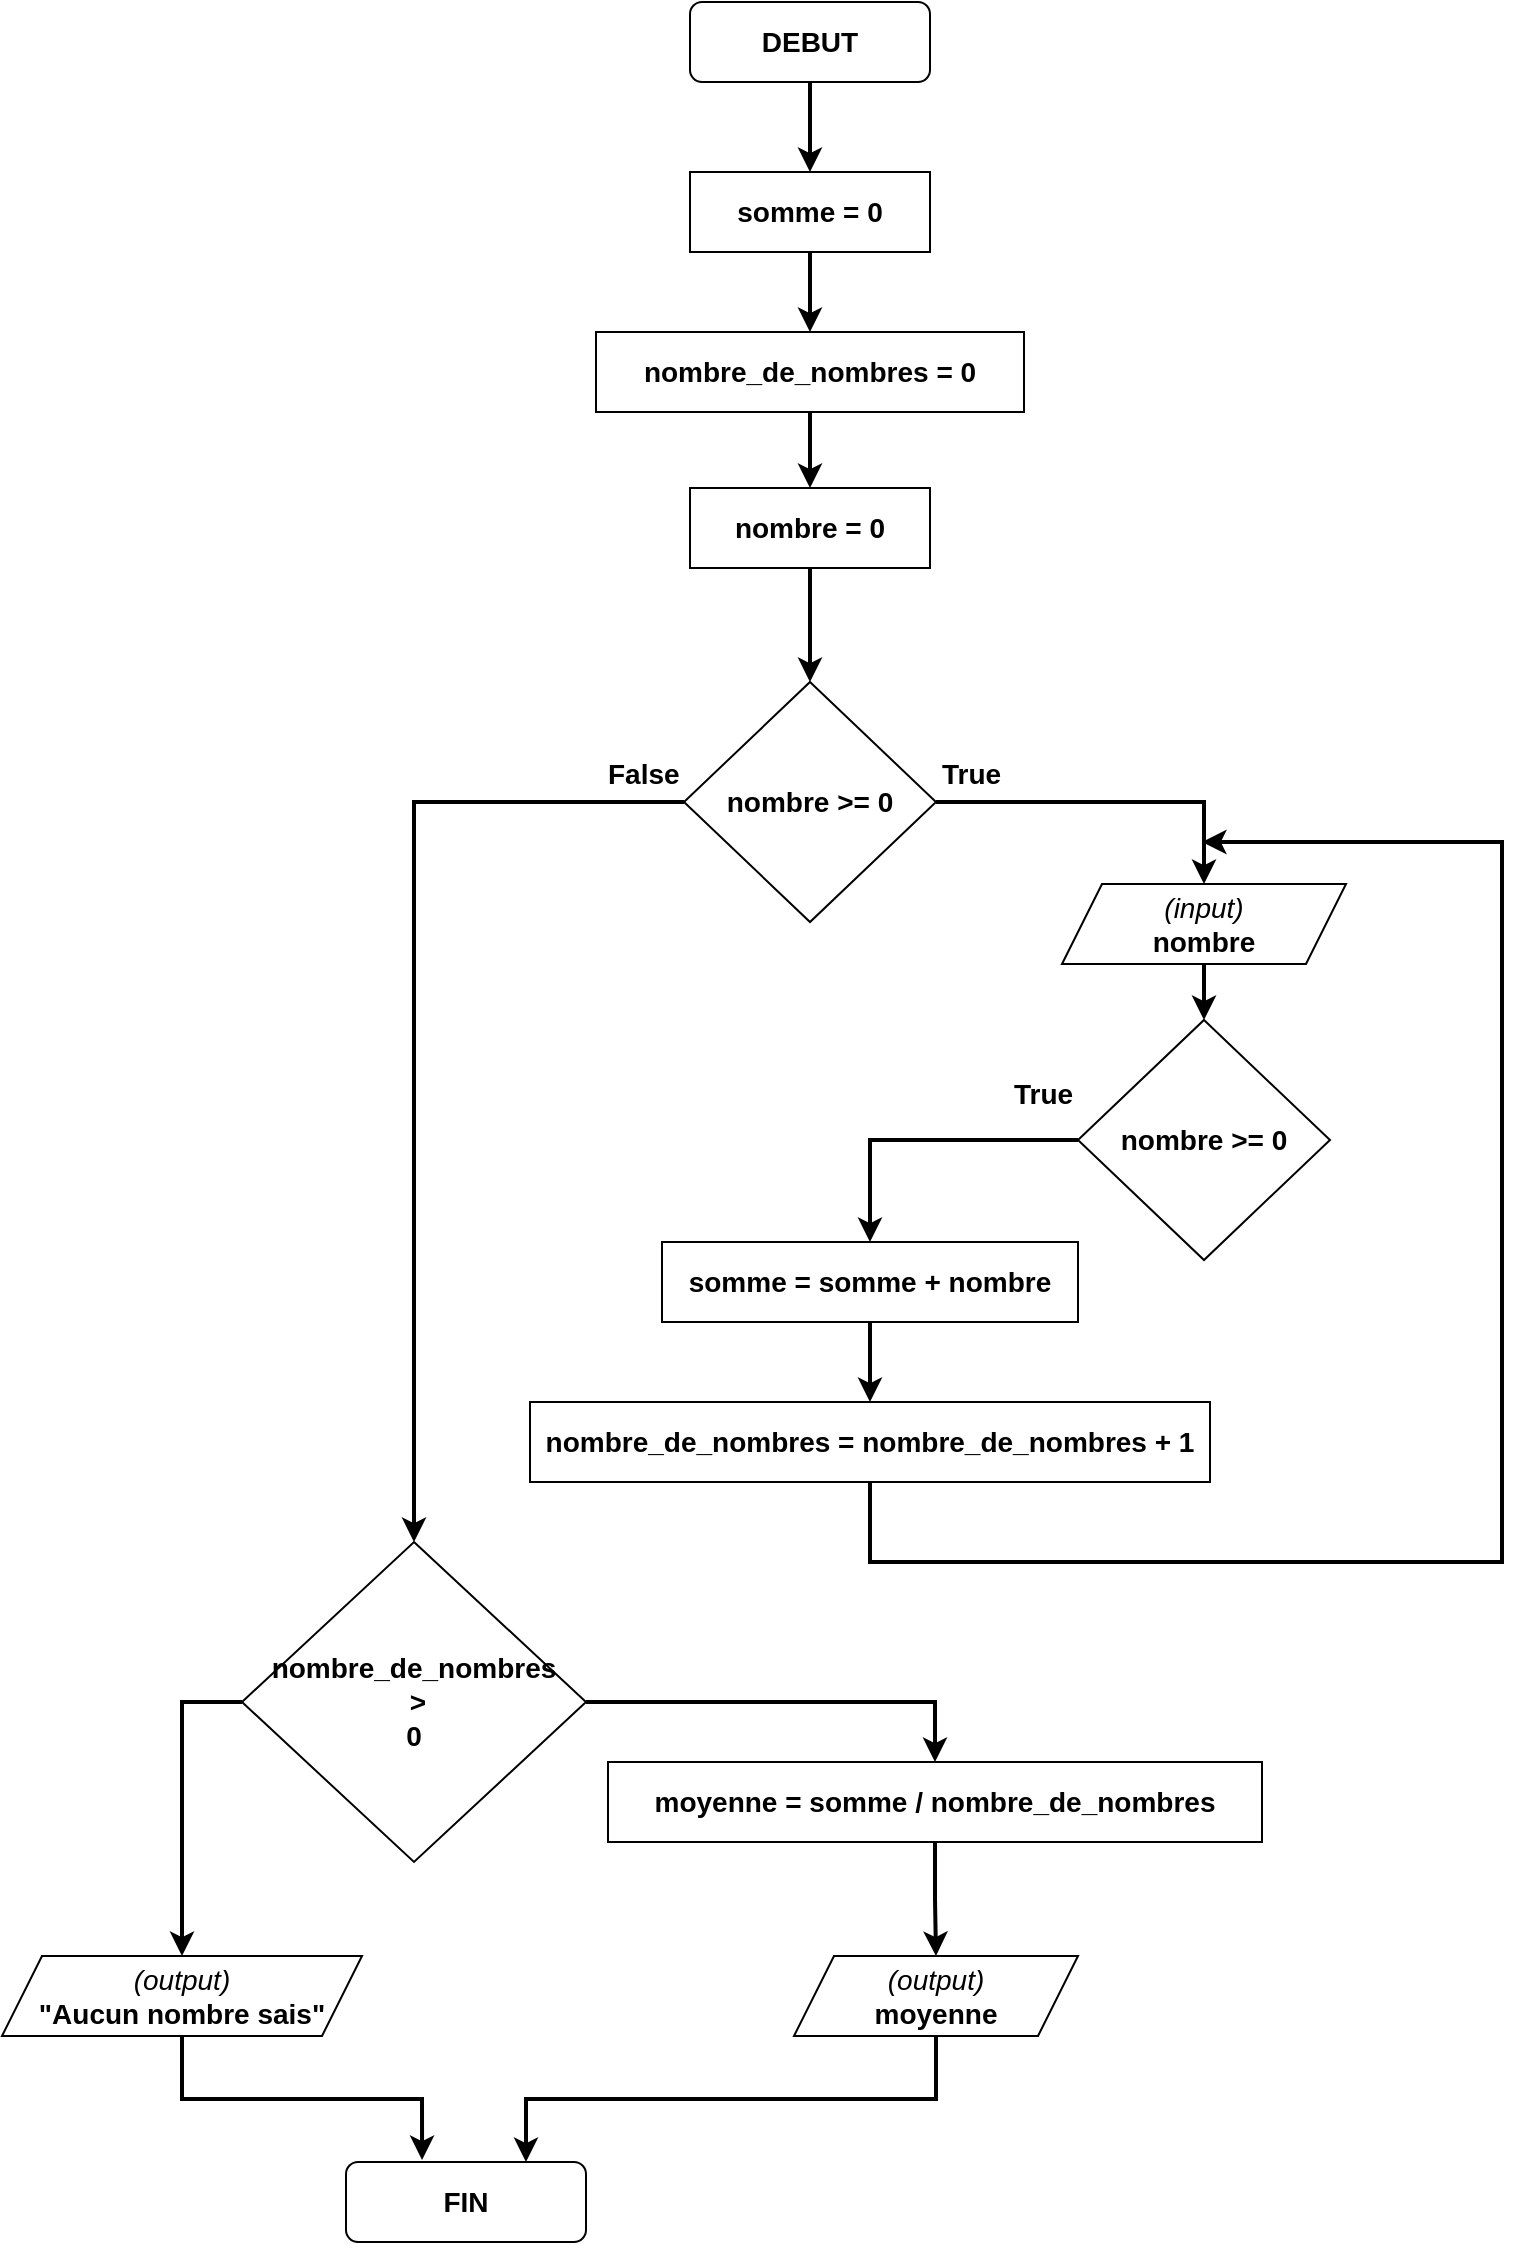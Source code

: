 <mxfile version="20.3.0" type="device"><diagram id="MZ15sOKeSr4_9IOsoSIE" name="Page-1"><mxGraphModel dx="1102" dy="685" grid="1" gridSize="10" guides="1" tooltips="1" connect="1" arrows="1" fold="1" page="1" pageScale="1" pageWidth="827" pageHeight="1169" math="0" shadow="0"><root><mxCell id="0"/><mxCell id="1" parent="0"/><mxCell id="FHAFic8xxpSFFRwPePJZ-23" style="edgeStyle=orthogonalEdgeStyle;rounded=0;orthogonalLoop=1;jettySize=auto;html=1;exitX=0.5;exitY=1;exitDx=0;exitDy=0;entryX=0.5;entryY=0;entryDx=0;entryDy=0;strokeWidth=2;" edge="1" parent="1" source="FHAFic8xxpSFFRwPePJZ-2" target="FHAFic8xxpSFFRwPePJZ-18"><mxGeometry relative="1" as="geometry"/></mxCell><mxCell id="FHAFic8xxpSFFRwPePJZ-2" value="&lt;font style=&quot;font-size: 14px;&quot;&gt;&lt;b&gt;DEBUT&lt;/b&gt;&lt;/font&gt;" style="rounded=1;whiteSpace=wrap;html=1;" vertex="1" parent="1"><mxGeometry x="354" y="40" width="120" height="40" as="geometry"/></mxCell><mxCell id="FHAFic8xxpSFFRwPePJZ-3" value="&lt;font style=&quot;font-size: 14px;&quot;&gt;&lt;b&gt;FIN&lt;/b&gt;&lt;/font&gt;" style="rounded=1;whiteSpace=wrap;html=1;" vertex="1" parent="1"><mxGeometry x="182" y="1120" width="120" height="40" as="geometry"/></mxCell><mxCell id="FHAFic8xxpSFFRwPePJZ-6" style="edgeStyle=orthogonalEdgeStyle;rounded=0;orthogonalLoop=1;jettySize=auto;html=1;exitX=0.5;exitY=1;exitDx=0;exitDy=0;entryX=0.5;entryY=0;entryDx=0;entryDy=0;strokeWidth=2;fontSize=14;" edge="1" parent="1" source="FHAFic8xxpSFFRwPePJZ-7" target="FHAFic8xxpSFFRwPePJZ-9"><mxGeometry relative="1" as="geometry"/></mxCell><mxCell id="FHAFic8xxpSFFRwPePJZ-7" value="&lt;b&gt;nombre_de_nombres = 0&lt;/b&gt;" style="rounded=0;whiteSpace=wrap;html=1;fontSize=14;" vertex="1" parent="1"><mxGeometry x="307" y="205" width="214" height="40" as="geometry"/></mxCell><mxCell id="FHAFic8xxpSFFRwPePJZ-8" style="edgeStyle=orthogonalEdgeStyle;rounded=0;orthogonalLoop=1;jettySize=auto;html=1;exitX=0.5;exitY=1;exitDx=0;exitDy=0;entryX=0.5;entryY=0;entryDx=0;entryDy=0;strokeWidth=2;fontSize=14;" edge="1" parent="1" source="FHAFic8xxpSFFRwPePJZ-9" target="FHAFic8xxpSFFRwPePJZ-12"><mxGeometry relative="1" as="geometry"/></mxCell><mxCell id="FHAFic8xxpSFFRwPePJZ-9" value="&lt;b&gt;nombre = 0&lt;/b&gt;" style="rounded=0;whiteSpace=wrap;html=1;fontSize=14;" vertex="1" parent="1"><mxGeometry x="354" y="283" width="120" height="40" as="geometry"/></mxCell><mxCell id="FHAFic8xxpSFFRwPePJZ-29" style="edgeStyle=orthogonalEdgeStyle;rounded=0;orthogonalLoop=1;jettySize=auto;html=1;exitX=1;exitY=0.5;exitDx=0;exitDy=0;entryX=0.5;entryY=0;entryDx=0;entryDy=0;strokeWidth=2;" edge="1" parent="1" source="FHAFic8xxpSFFRwPePJZ-12" target="FHAFic8xxpSFFRwPePJZ-24"><mxGeometry relative="1" as="geometry"/></mxCell><mxCell id="FHAFic8xxpSFFRwPePJZ-38" style="edgeStyle=orthogonalEdgeStyle;rounded=0;orthogonalLoop=1;jettySize=auto;html=1;exitX=0;exitY=0.5;exitDx=0;exitDy=0;entryX=0.5;entryY=0;entryDx=0;entryDy=0;strokeWidth=2;" edge="1" parent="1" source="FHAFic8xxpSFFRwPePJZ-12" target="FHAFic8xxpSFFRwPePJZ-37"><mxGeometry relative="1" as="geometry"/></mxCell><mxCell id="FHAFic8xxpSFFRwPePJZ-12" value="&lt;b&gt;nombre &amp;gt;= 0&lt;/b&gt;" style="rhombus;whiteSpace=wrap;html=1;fontSize=14;" vertex="1" parent="1"><mxGeometry x="351" y="380" width="126" height="120" as="geometry"/></mxCell><mxCell id="FHAFic8xxpSFFRwPePJZ-43" style="edgeStyle=orthogonalEdgeStyle;rounded=0;orthogonalLoop=1;jettySize=auto;html=1;exitX=0.5;exitY=1;exitDx=0;exitDy=0;entryX=0.75;entryY=0;entryDx=0;entryDy=0;strokeWidth=2;" edge="1" parent="1" source="FHAFic8xxpSFFRwPePJZ-14" target="FHAFic8xxpSFFRwPePJZ-3"><mxGeometry relative="1" as="geometry"/></mxCell><mxCell id="FHAFic8xxpSFFRwPePJZ-14" value="&lt;i&gt;(output)&lt;/i&gt;&lt;br&gt;&lt;b&gt;moyenne&lt;/b&gt;" style="shape=parallelogram;perimeter=parallelogramPerimeter;whiteSpace=wrap;html=1;fixedSize=1;fontSize=14;" vertex="1" parent="1"><mxGeometry x="406" y="1017" width="142" height="40" as="geometry"/></mxCell><mxCell id="FHAFic8xxpSFFRwPePJZ-15" value="True" style="text;strokeColor=none;fillColor=none;align=left;verticalAlign=middle;spacingLeft=4;spacingRight=4;overflow=hidden;points=[[0,0.5],[1,0.5]];portConstraint=eastwest;rotatable=0;fontSize=14;fontStyle=1" vertex="1" parent="1"><mxGeometry x="474" y="410" width="80" height="30" as="geometry"/></mxCell><mxCell id="FHAFic8xxpSFFRwPePJZ-16" value="False" style="text;strokeColor=none;fillColor=none;align=left;verticalAlign=middle;spacingLeft=4;spacingRight=4;overflow=hidden;points=[[0,0.5],[1,0.5]];portConstraint=eastwest;rotatable=0;fontSize=14;fontStyle=1" vertex="1" parent="1"><mxGeometry x="307" y="410" width="80" height="30" as="geometry"/></mxCell><mxCell id="FHAFic8xxpSFFRwPePJZ-17" style="edgeStyle=orthogonalEdgeStyle;rounded=0;orthogonalLoop=1;jettySize=auto;html=1;exitX=0.5;exitY=1;exitDx=0;exitDy=0;strokeWidth=2;fontSize=14;" edge="1" parent="1" source="FHAFic8xxpSFFRwPePJZ-18" target="FHAFic8xxpSFFRwPePJZ-7"><mxGeometry relative="1" as="geometry"/></mxCell><mxCell id="FHAFic8xxpSFFRwPePJZ-18" value="&lt;b&gt;&lt;font style=&quot;font-size: 14px;&quot;&gt;somme = 0&lt;/font&gt;&lt;/b&gt;" style="rounded=0;whiteSpace=wrap;html=1;" vertex="1" parent="1"><mxGeometry x="354" y="125" width="120" height="40" as="geometry"/></mxCell><mxCell id="FHAFic8xxpSFFRwPePJZ-28" style="edgeStyle=orthogonalEdgeStyle;rounded=0;orthogonalLoop=1;jettySize=auto;html=1;exitX=0.5;exitY=1;exitDx=0;exitDy=0;strokeWidth=2;" edge="1" parent="1" source="FHAFic8xxpSFFRwPePJZ-24" target="FHAFic8xxpSFFRwPePJZ-27"><mxGeometry relative="1" as="geometry"/></mxCell><mxCell id="FHAFic8xxpSFFRwPePJZ-24" value="&lt;i&gt;(input)&lt;/i&gt;&lt;br&gt;&lt;b&gt;nombre&lt;/b&gt;" style="shape=parallelogram;perimeter=parallelogramPerimeter;whiteSpace=wrap;html=1;fixedSize=1;fontSize=14;" vertex="1" parent="1"><mxGeometry x="540" y="481" width="142" height="40" as="geometry"/></mxCell><mxCell id="FHAFic8xxpSFFRwPePJZ-32" style="edgeStyle=orthogonalEdgeStyle;rounded=0;orthogonalLoop=1;jettySize=auto;html=1;exitX=0;exitY=0.5;exitDx=0;exitDy=0;entryX=0.5;entryY=0;entryDx=0;entryDy=0;strokeWidth=2;" edge="1" parent="1" source="FHAFic8xxpSFFRwPePJZ-27" target="FHAFic8xxpSFFRwPePJZ-30"><mxGeometry relative="1" as="geometry"/></mxCell><mxCell id="FHAFic8xxpSFFRwPePJZ-27" value="&lt;b&gt;nombre &amp;gt;= 0&lt;/b&gt;" style="rhombus;whiteSpace=wrap;html=1;fontSize=14;" vertex="1" parent="1"><mxGeometry x="548" y="549" width="126" height="120" as="geometry"/></mxCell><mxCell id="FHAFic8xxpSFFRwPePJZ-33" style="edgeStyle=orthogonalEdgeStyle;rounded=0;orthogonalLoop=1;jettySize=auto;html=1;exitX=0.5;exitY=1;exitDx=0;exitDy=0;entryX=0.5;entryY=0;entryDx=0;entryDy=0;strokeWidth=2;" edge="1" parent="1" source="FHAFic8xxpSFFRwPePJZ-30" target="FHAFic8xxpSFFRwPePJZ-31"><mxGeometry relative="1" as="geometry"/></mxCell><mxCell id="FHAFic8xxpSFFRwPePJZ-30" value="&lt;b&gt;somme = somme + nombre&lt;/b&gt;" style="rounded=0;whiteSpace=wrap;html=1;fontSize=14;" vertex="1" parent="1"><mxGeometry x="340" y="660" width="208" height="40" as="geometry"/></mxCell><mxCell id="FHAFic8xxpSFFRwPePJZ-31" value="&lt;b&gt;nombre_de_nombres = nombre_de_nombres + 1&lt;/b&gt;" style="rounded=0;whiteSpace=wrap;html=1;fontSize=14;" vertex="1" parent="1"><mxGeometry x="274" y="740" width="340" height="40" as="geometry"/></mxCell><mxCell id="FHAFic8xxpSFFRwPePJZ-34" value="True" style="text;strokeColor=none;fillColor=none;align=left;verticalAlign=middle;spacingLeft=4;spacingRight=4;overflow=hidden;points=[[0,0.5],[1,0.5]];portConstraint=eastwest;rotatable=0;fontSize=14;fontStyle=1" vertex="1" parent="1"><mxGeometry x="510" y="570" width="80" height="30" as="geometry"/></mxCell><mxCell id="FHAFic8xxpSFFRwPePJZ-36" value="" style="endArrow=classic;html=1;rounded=0;strokeWidth=2;exitX=0.5;exitY=1;exitDx=0;exitDy=0;" edge="1" parent="1" source="FHAFic8xxpSFFRwPePJZ-31"><mxGeometry width="50" height="50" relative="1" as="geometry"><mxPoint x="390" y="610" as="sourcePoint"/><mxPoint x="610" y="460" as="targetPoint"/><Array as="points"><mxPoint x="444" y="820"/><mxPoint x="760" y="820"/><mxPoint x="760" y="460"/></Array></mxGeometry></mxCell><mxCell id="FHAFic8xxpSFFRwPePJZ-40" style="edgeStyle=orthogonalEdgeStyle;rounded=0;orthogonalLoop=1;jettySize=auto;html=1;exitX=0;exitY=0.5;exitDx=0;exitDy=0;entryX=0.5;entryY=0;entryDx=0;entryDy=0;strokeWidth=2;" edge="1" parent="1" source="FHAFic8xxpSFFRwPePJZ-37" target="FHAFic8xxpSFFRwPePJZ-39"><mxGeometry relative="1" as="geometry"/></mxCell><mxCell id="FHAFic8xxpSFFRwPePJZ-44" style="edgeStyle=orthogonalEdgeStyle;rounded=0;orthogonalLoop=1;jettySize=auto;html=1;exitX=1;exitY=0.5;exitDx=0;exitDy=0;entryX=0.5;entryY=0;entryDx=0;entryDy=0;strokeWidth=2;" edge="1" parent="1" source="FHAFic8xxpSFFRwPePJZ-37" target="FHAFic8xxpSFFRwPePJZ-41"><mxGeometry relative="1" as="geometry"/></mxCell><mxCell id="FHAFic8xxpSFFRwPePJZ-37" value="&lt;b&gt;nombre_de_nombres&lt;br&gt;&amp;nbsp;&amp;gt; &lt;br&gt;0&lt;/b&gt;" style="rhombus;whiteSpace=wrap;html=1;fontSize=14;" vertex="1" parent="1"><mxGeometry x="130" y="810" width="172" height="160" as="geometry"/></mxCell><mxCell id="FHAFic8xxpSFFRwPePJZ-42" style="edgeStyle=orthogonalEdgeStyle;rounded=0;orthogonalLoop=1;jettySize=auto;html=1;exitX=0.5;exitY=1;exitDx=0;exitDy=0;entryX=0.317;entryY=-0.025;entryDx=0;entryDy=0;entryPerimeter=0;strokeWidth=2;" edge="1" parent="1" source="FHAFic8xxpSFFRwPePJZ-39" target="FHAFic8xxpSFFRwPePJZ-3"><mxGeometry relative="1" as="geometry"/></mxCell><mxCell id="FHAFic8xxpSFFRwPePJZ-39" value="&lt;i&gt;(output)&lt;/i&gt;&lt;br&gt;&lt;b&gt;&quot;Aucun nombre sais&quot;&lt;/b&gt;" style="shape=parallelogram;perimeter=parallelogramPerimeter;whiteSpace=wrap;html=1;fixedSize=1;fontSize=14;" vertex="1" parent="1"><mxGeometry x="10" y="1017" width="180" height="40" as="geometry"/></mxCell><mxCell id="FHAFic8xxpSFFRwPePJZ-45" style="edgeStyle=orthogonalEdgeStyle;rounded=0;orthogonalLoop=1;jettySize=auto;html=1;exitX=0.5;exitY=1;exitDx=0;exitDy=0;strokeWidth=2;" edge="1" parent="1" source="FHAFic8xxpSFFRwPePJZ-41" target="FHAFic8xxpSFFRwPePJZ-14"><mxGeometry relative="1" as="geometry"/></mxCell><mxCell id="FHAFic8xxpSFFRwPePJZ-41" value="&lt;b&gt;moyenne = somme / nombre_de_nombres&lt;/b&gt;" style="rounded=0;whiteSpace=wrap;html=1;fontSize=14;" vertex="1" parent="1"><mxGeometry x="313" y="920" width="327" height="40" as="geometry"/></mxCell></root></mxGraphModel></diagram></mxfile>